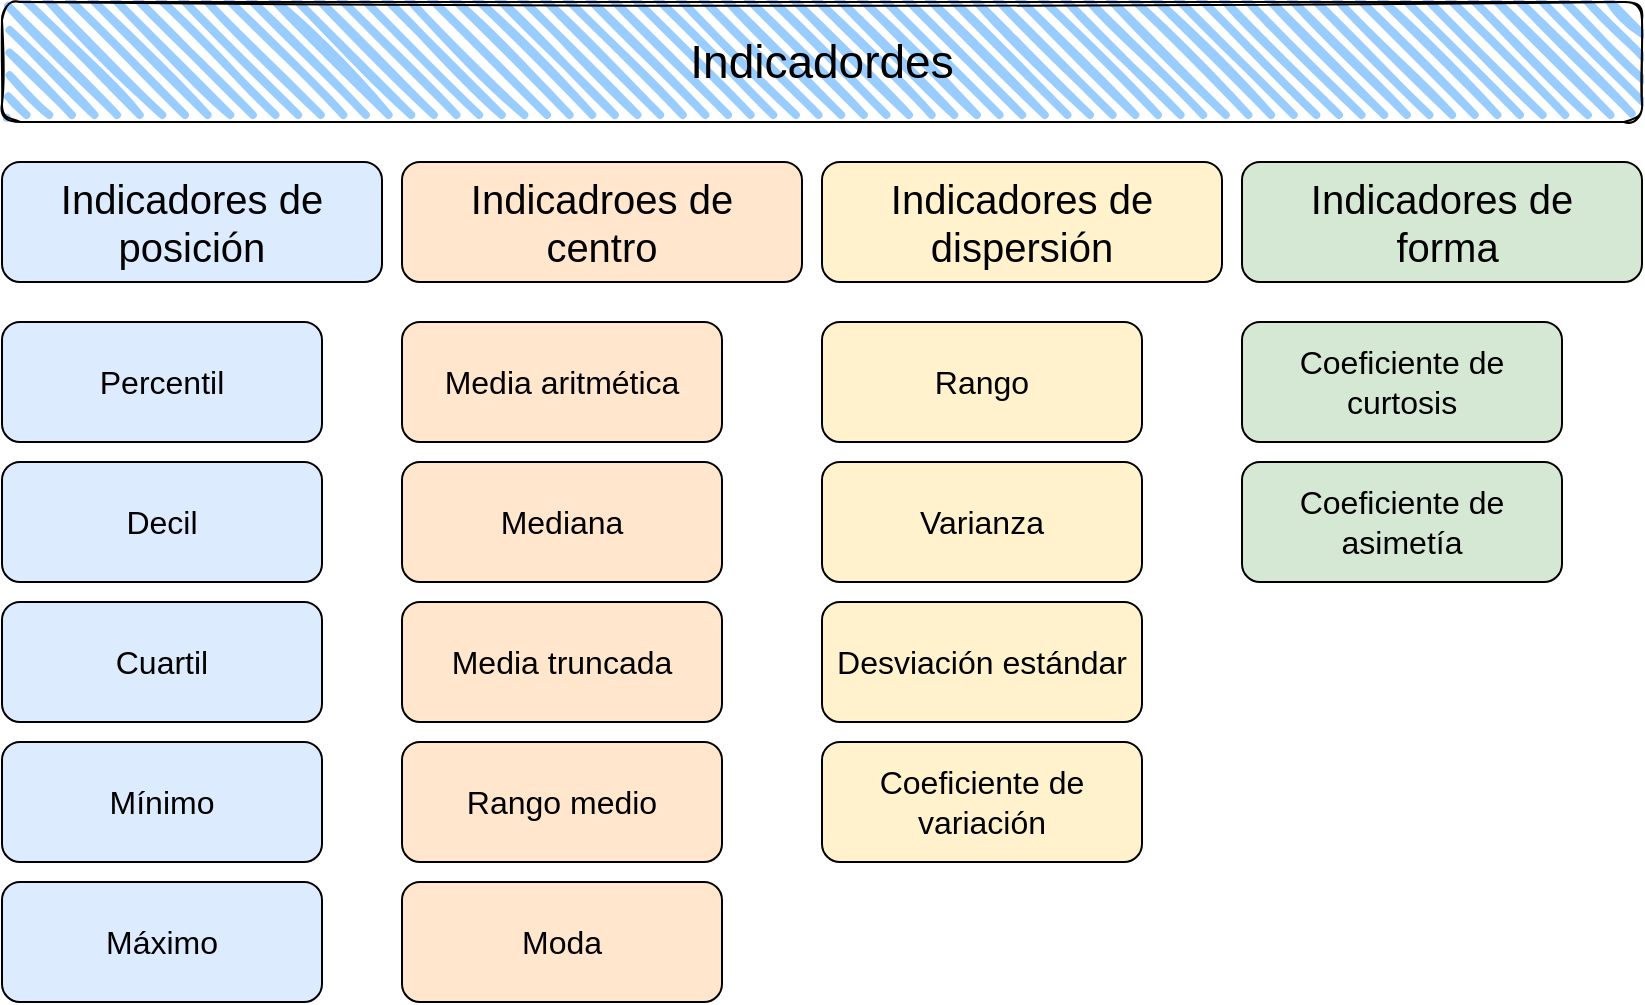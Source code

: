 <mxfile version="13.0.3" type="device"><diagram id="8r-CwSQeZuQ_9aQS_PUg" name="Page-1"><mxGraphModel dx="1422" dy="843" grid="1" gridSize="10" guides="1" tooltips="1" connect="1" arrows="1" fold="1" page="1" pageScale="1" pageWidth="827" pageHeight="1169" math="0" shadow="0" extFonts="Barlow SemiCondensed^https://fonts.google.com/specimen/Barlow+Semi+Condensed"><root><mxCell id="0"/><mxCell id="1" parent="0"/><mxCell id="H6MkFIq0BZWcXLrdZUJQ-1" value="&lt;span style=&quot;font-size: 23px;&quot;&gt;Indicadordes&lt;/span&gt;" style="rounded=1;whiteSpace=wrap;html=1;strokeWidth=1;fillWeight=4;hachureGap=8;hachureAngle=45;fillColor=#99CCFF;sketch=1;fontFamily=Helvetica;fontSource=https%3A%2F%2Ffonts.googleapis.com%2Fcss%3Ffamily%3DComing%2BSoon;fontSize=23;strokeColor=#000000;fontStyle=0" parent="1" vertex="1"><mxGeometry width="820" height="60" as="geometry"/></mxCell><mxCell id="H6MkFIq0BZWcXLrdZUJQ-3" value="Indicadores de posición" style="rounded=1;whiteSpace=wrap;html=1;fontSize=20;fillColor=#DDEBFF;strokeColor=#000000;strokeWidth=1;" parent="1" vertex="1"><mxGeometry y="80" width="190" height="60" as="geometry"/></mxCell><mxCell id="H6MkFIq0BZWcXLrdZUJQ-4" value="Indicadroes de &lt;br&gt;centro" style="rounded=1;whiteSpace=wrap;html=1;fontSize=20;fillColor=#FFE6CC;strokeWidth=1;strokeColor=#000000;" parent="1" vertex="1"><mxGeometry x="200" y="80" width="200" height="60" as="geometry"/></mxCell><mxCell id="H6MkFIq0BZWcXLrdZUJQ-5" value="Indicadores de dispersión" style="rounded=1;whiteSpace=wrap;html=1;fontSize=20;fillColor=#fff2cc;strokeColor=#000000;strokeWidth=1;" parent="1" vertex="1"><mxGeometry x="410" y="80" width="200" height="60" as="geometry"/></mxCell><mxCell id="H6MkFIq0BZWcXLrdZUJQ-6" value="Indicadores de&lt;br&gt;&amp;nbsp;forma" style="rounded=1;whiteSpace=wrap;html=1;fontSize=20;fillColor=#d5e8d4;strokeWidth=1;strokeColor=#000000;" parent="1" vertex="1"><mxGeometry x="620" y="80" width="200" height="60" as="geometry"/></mxCell><mxCell id="H6MkFIq0BZWcXLrdZUJQ-10" value="Coeficiente de variación" style="rounded=1;whiteSpace=wrap;html=1;fontSize=16;fillColor=#fff2cc;strokeColor=#000000;strokeWidth=1;" parent="1" vertex="1"><mxGeometry x="410" y="370" width="160" height="60" as="geometry"/></mxCell><mxCell id="H6MkFIq0BZWcXLrdZUJQ-11" value="Desviación estándar" style="rounded=1;whiteSpace=wrap;html=1;fontSize=16;fillColor=#fff2cc;strokeColor=#000000;strokeWidth=1;" parent="1" vertex="1"><mxGeometry x="410" y="300" width="160" height="60" as="geometry"/></mxCell><mxCell id="H6MkFIq0BZWcXLrdZUJQ-12" value="Varianza" style="rounded=1;whiteSpace=wrap;html=1;fontSize=16;fillColor=#fff2cc;strokeColor=#000000;strokeWidth=1;" parent="1" vertex="1"><mxGeometry x="410" y="230" width="160" height="60" as="geometry"/></mxCell><mxCell id="H6MkFIq0BZWcXLrdZUJQ-13" value="Rango" style="rounded=1;whiteSpace=wrap;html=1;fontSize=16;fillColor=#fff2cc;strokeColor=#000000;strokeWidth=1;" parent="1" vertex="1"><mxGeometry x="410" y="160" width="160" height="60" as="geometry"/></mxCell><mxCell id="H6MkFIq0BZWcXLrdZUJQ-14" value="Coeficiente de asimetía" style="rounded=1;whiteSpace=wrap;html=1;fontSize=16;fillColor=#d5e8d4;strokeWidth=1;strokeColor=#000000;" parent="1" vertex="1"><mxGeometry x="620" y="230" width="160" height="60" as="geometry"/></mxCell><mxCell id="H6MkFIq0BZWcXLrdZUJQ-15" value="Coeficiente de curtosis" style="rounded=1;whiteSpace=wrap;html=1;fontSize=16;fillColor=#d5e8d4;strokeWidth=1;strokeColor=#000000;" parent="1" vertex="1"><mxGeometry x="620" y="160" width="160" height="60" as="geometry"/></mxCell><mxCell id="H6MkFIq0BZWcXLrdZUJQ-16" value="Mediana" style="rounded=1;whiteSpace=wrap;html=1;fontSize=16;fillColor=#FFE6CC;strokeWidth=1;strokeColor=#000000;" parent="1" vertex="1"><mxGeometry x="200" y="230" width="160" height="60" as="geometry"/></mxCell><mxCell id="H6MkFIq0BZWcXLrdZUJQ-17" value="Máximo" style="rounded=1;whiteSpace=wrap;html=1;fontSize=16;fillColor=#DDEBFF;strokeColor=#000000;strokeWidth=1;" parent="1" vertex="1"><mxGeometry y="440" width="160" height="60" as="geometry"/></mxCell><mxCell id="H6MkFIq0BZWcXLrdZUJQ-18" value="Mínimo" style="rounded=1;whiteSpace=wrap;html=1;fontSize=16;fillColor=#DDEBFF;strokeColor=#000000;strokeWidth=1;" parent="1" vertex="1"><mxGeometry y="370" width="160" height="60" as="geometry"/></mxCell><mxCell id="H6MkFIq0BZWcXLrdZUJQ-19" value="Cuartil" style="rounded=1;whiteSpace=wrap;html=1;fontSize=16;fillColor=#DDEBFF;strokeColor=#000000;strokeWidth=1;" parent="1" vertex="1"><mxGeometry y="300" width="160" height="60" as="geometry"/></mxCell><mxCell id="H6MkFIq0BZWcXLrdZUJQ-20" value="Decil" style="rounded=1;whiteSpace=wrap;html=1;fontSize=16;fillColor=#DDEBFF;strokeColor=#000000;strokeWidth=1;" parent="1" vertex="1"><mxGeometry y="230" width="160" height="60" as="geometry"/></mxCell><mxCell id="H6MkFIq0BZWcXLrdZUJQ-21" value="Percentil" style="rounded=1;whiteSpace=wrap;html=1;fontSize=16;fillColor=#DDEBFF;strokeColor=#000000;strokeWidth=1;" parent="1" vertex="1"><mxGeometry y="160" width="160" height="60" as="geometry"/></mxCell><mxCell id="H6MkFIq0BZWcXLrdZUJQ-22" value="Media aritmética" style="rounded=1;whiteSpace=wrap;html=1;fontSize=16;fillColor=#FFE6CC;strokeWidth=1;strokeColor=#000000;" parent="1" vertex="1"><mxGeometry x="200" y="160" width="160" height="60" as="geometry"/></mxCell><mxCell id="H6MkFIq0BZWcXLrdZUJQ-23" value="Media truncada" style="rounded=1;whiteSpace=wrap;html=1;fontSize=16;fillColor=#FFE6CC;strokeWidth=1;strokeColor=#000000;" parent="1" vertex="1"><mxGeometry x="200" y="300" width="160" height="60" as="geometry"/></mxCell><mxCell id="H6MkFIq0BZWcXLrdZUJQ-24" value="Rango medio" style="rounded=1;whiteSpace=wrap;html=1;fontSize=16;fillColor=#FFE6CC;strokeWidth=1;strokeColor=#000000;" parent="1" vertex="1"><mxGeometry x="200" y="370" width="160" height="60" as="geometry"/></mxCell><mxCell id="H6MkFIq0BZWcXLrdZUJQ-25" value="Moda" style="rounded=1;whiteSpace=wrap;html=1;fontSize=16;fillColor=#FFE6CC;strokeWidth=1;strokeColor=#000000;" parent="1" vertex="1"><mxGeometry x="200" y="440" width="160" height="60" as="geometry"/></mxCell></root></mxGraphModel></diagram></mxfile>